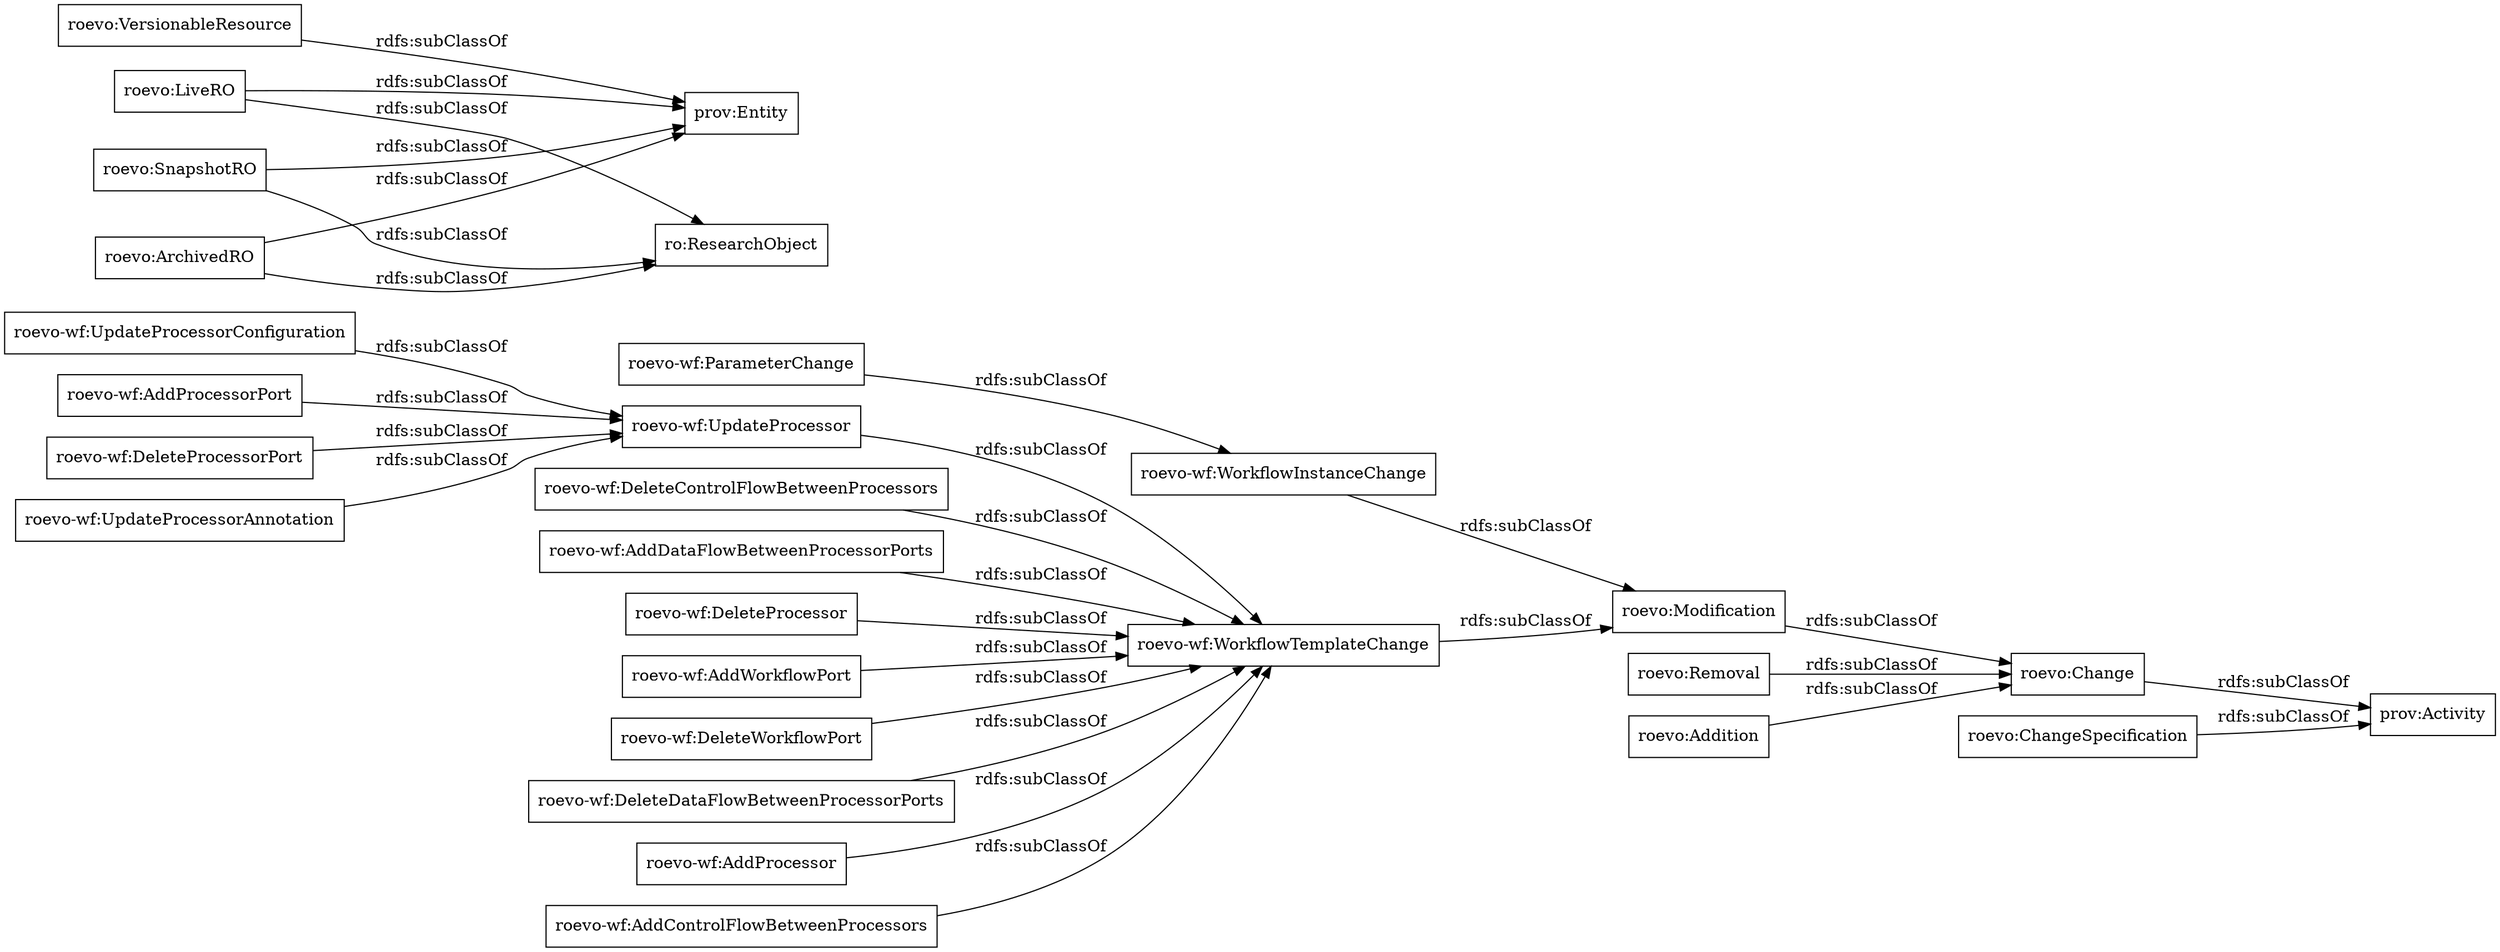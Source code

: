 digraph ar2dtool_diagram { 
rankdir=LR;
size="1000"
node [shape = rectangle, color="black"]; "roevo-wf:UpdateProcessorConfiguration" "roevo-wf:AddDataFlowBetweenProcessorPorts" "roevo-wf:DeleteProcessor" "roevo-wf:AddWorkflowPort" "roevo-wf:UpdateProcessor" "roevo-wf:DeleteWorkflowPort" "roevo-wf:DeleteDataFlowBetweenProcessorPorts" "roevo-wf:WorkflowTemplateChange" "roevo-wf:AddProcessorPort" "roevo-wf:AddProcessor" "roevo-wf:DeleteProcessorPort" "roevo-wf:WorkflowInstanceChange" "roevo-wf:AddControlFlowBetweenProcessors" "roevo-wf:ParameterChange" "roevo-wf:UpdateProcessorAnnotation" "roevo-wf:DeleteControlFlowBetweenProcessors" "roevo:VersionableResource" "roevo:Removal" "roevo:LiveRO" "roevo:ChangeSpecification" "roevo:Addition" "roevo:Modification" "roevo:SnapshotRO" "roevo:Change" "roevo:ArchivedRO" "prov:Entity" "ro:ResearchObject" "prov:Activity" ; /*classes style*/
	"roevo-wf:WorkflowTemplateChange" -> "roevo:Modification" [ label = "rdfs:subClassOf" ];
	"roevo-wf:DeleteProcessorPort" -> "roevo-wf:UpdateProcessor" [ label = "rdfs:subClassOf" ];
	"roevo:Modification" -> "roevo:Change" [ label = "rdfs:subClassOf" ];
	"roevo:Removal" -> "roevo:Change" [ label = "rdfs:subClassOf" ];
	"roevo:SnapshotRO" -> "prov:Entity" [ label = "rdfs:subClassOf" ];
	"roevo:SnapshotRO" -> "ro:ResearchObject" [ label = "rdfs:subClassOf" ];
	"roevo:VersionableResource" -> "prov:Entity" [ label = "rdfs:subClassOf" ];
	"roevo-wf:DeleteControlFlowBetweenProcessors" -> "roevo-wf:WorkflowTemplateChange" [ label = "rdfs:subClassOf" ];
	"roevo-wf:AddControlFlowBetweenProcessors" -> "roevo-wf:WorkflowTemplateChange" [ label = "rdfs:subClassOf" ];
	"roevo-wf:UpdateProcessor" -> "roevo-wf:WorkflowTemplateChange" [ label = "rdfs:subClassOf" ];
	"roevo:ArchivedRO" -> "prov:Entity" [ label = "rdfs:subClassOf" ];
	"roevo:ArchivedRO" -> "ro:ResearchObject" [ label = "rdfs:subClassOf" ];
	"roevo-wf:UpdateProcessorAnnotation" -> "roevo-wf:UpdateProcessor" [ label = "rdfs:subClassOf" ];
	"roevo-wf:AddProcessorPort" -> "roevo-wf:UpdateProcessor" [ label = "rdfs:subClassOf" ];
	"roevo:Change" -> "prov:Activity" [ label = "rdfs:subClassOf" ];
	"roevo-wf:ParameterChange" -> "roevo-wf:WorkflowInstanceChange" [ label = "rdfs:subClassOf" ];
	"roevo-wf:DeleteProcessor" -> "roevo-wf:WorkflowTemplateChange" [ label = "rdfs:subClassOf" ];
	"roevo:Addition" -> "roevo:Change" [ label = "rdfs:subClassOf" ];
	"roevo-wf:DeleteDataFlowBetweenProcessorPorts" -> "roevo-wf:WorkflowTemplateChange" [ label = "rdfs:subClassOf" ];
	"roevo-wf:WorkflowInstanceChange" -> "roevo:Modification" [ label = "rdfs:subClassOf" ];
	"roevo-wf:AddDataFlowBetweenProcessorPorts" -> "roevo-wf:WorkflowTemplateChange" [ label = "rdfs:subClassOf" ];
	"roevo:LiveRO" -> "prov:Entity" [ label = "rdfs:subClassOf" ];
	"roevo:LiveRO" -> "ro:ResearchObject" [ label = "rdfs:subClassOf" ];
	"roevo-wf:UpdateProcessorConfiguration" -> "roevo-wf:UpdateProcessor" [ label = "rdfs:subClassOf" ];
	"roevo:ChangeSpecification" -> "prov:Activity" [ label = "rdfs:subClassOf" ];
	"roevo-wf:AddWorkflowPort" -> "roevo-wf:WorkflowTemplateChange" [ label = "rdfs:subClassOf" ];
	"roevo-wf:AddProcessor" -> "roevo-wf:WorkflowTemplateChange" [ label = "rdfs:subClassOf" ];
	"roevo-wf:DeleteWorkflowPort" -> "roevo-wf:WorkflowTemplateChange" [ label = "rdfs:subClassOf" ];

}
